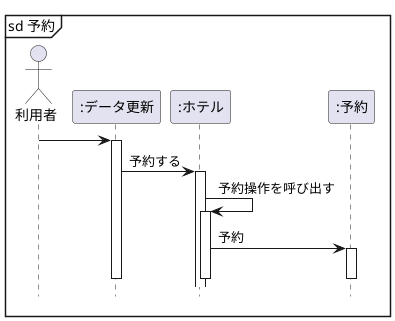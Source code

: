 @startuml 演習4-3_SD_データ更新コントローラとホテルと予約
hide footbox
actor "利用者" as user 
participant ":データ更新" as control
participant ":ホテル" as hotel
participant ":予約" as reserve
mainframe sd 予約
user -> control
activate control
control -> hotel:予約する
activate hotel 
hotel -> hotel:予約操作を呼び出す
activate hotel

hotel -> reserve:予約
activate reserve

deactivate control
deactivate hotel
deactivate reserve



@enduml